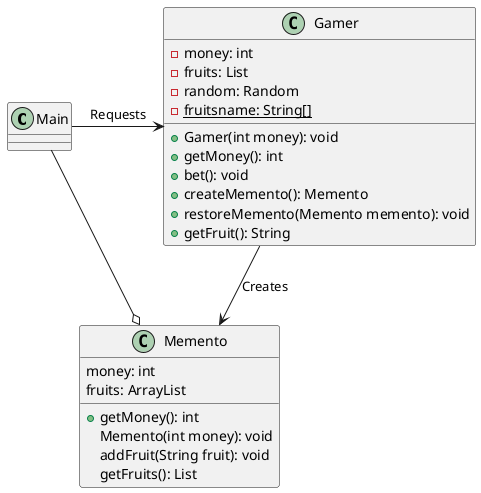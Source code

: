 @startuml Memento
class Main{}

class Gamer{
  - money: int
  - fruits: List 
  - random: Random
  - {static} fruitsname: String[]
  + Gamer(int money): void
  + getMoney(): int
  + bet(): void
  + createMemento(): Memento
  + restoreMemento(Memento memento): void
  + getFruit(): String
}

class Memento{
  money: int
  fruits: ArrayList
  + getMoney(): int
  Memento(int money): void
  addFruit(String fruit): void
  getFruits(): List
}

Main -right> Gamer: Requests
Gamer --> Memento: Creates
Main --o Memento

@enduml